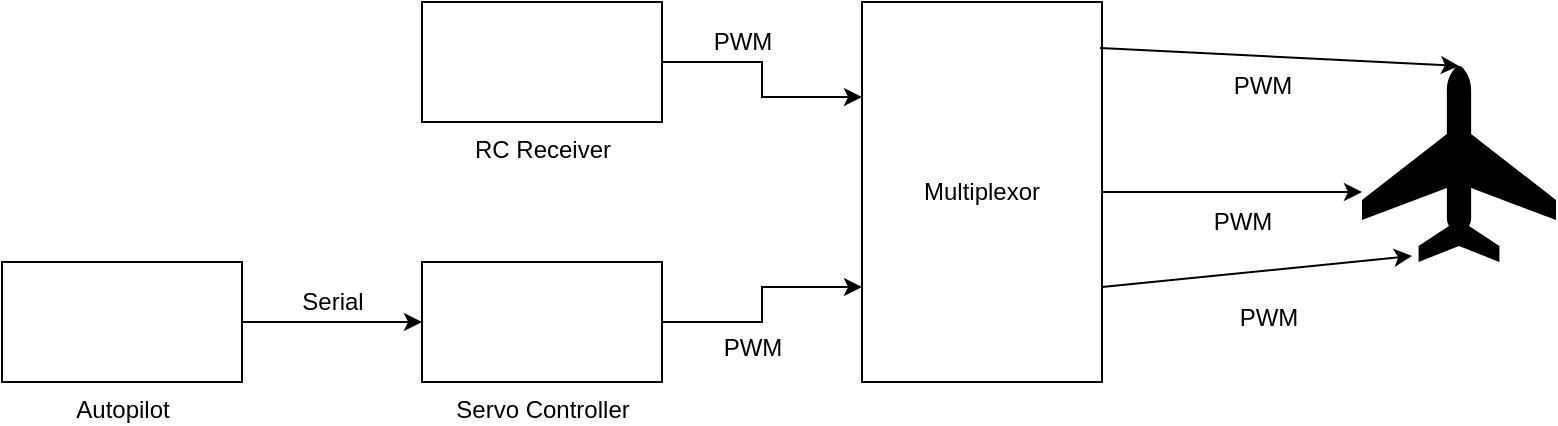 <mxfile version="12.9.9" type="device"><diagram id="9DncOtHf1qwoYbGQ3gDs" name="Page-1"><mxGraphModel dx="1952" dy="1000" grid="1" gridSize="10" guides="1" tooltips="1" connect="1" arrows="1" fold="1" page="1" pageScale="1" pageWidth="850" pageHeight="1100" math="0" shadow="0"><root><mxCell id="0"/><mxCell id="1" parent="0"/><mxCell id="wEVjmJyuLqVJa4X5iUky-16" style="edgeStyle=orthogonalEdgeStyle;rounded=0;orthogonalLoop=1;jettySize=auto;html=1;entryX=0;entryY=0.25;entryDx=0;entryDy=0;" parent="1" source="wEVjmJyuLqVJa4X5iUky-1" target="wEVjmJyuLqVJa4X5iUky-11" edge="1"><mxGeometry relative="1" as="geometry"/></mxCell><mxCell id="wEVjmJyuLqVJa4X5iUky-17" value="PWM" style="text;html=1;align=center;verticalAlign=middle;resizable=0;points=[];" parent="wEVjmJyuLqVJa4X5iUky-16" vertex="1" connectable="0"><mxGeometry x="-0.234" y="3" relative="1" as="geometry"><mxPoint x="-5" y="-7" as="offset"/></mxGeometry></mxCell><mxCell id="wEVjmJyuLqVJa4X5iUky-1" value="RC Receiver" style="verticalLabelPosition=bottom;verticalAlign=top;html=1;shape=mxgraph.basic.rect;fillColor2=none;strokeWidth=1;size=20;indent=5;" parent="1" vertex="1"><mxGeometry x="120" y="310" width="120" height="60" as="geometry"/></mxCell><mxCell id="wEVjmJyuLqVJa4X5iUky-15" style="edgeStyle=orthogonalEdgeStyle;rounded=0;orthogonalLoop=1;jettySize=auto;html=1;entryX=0;entryY=0.75;entryDx=0;entryDy=0;" parent="1" source="wEVjmJyuLqVJa4X5iUky-8" target="wEVjmJyuLqVJa4X5iUky-11" edge="1"><mxGeometry relative="1" as="geometry"/></mxCell><mxCell id="wEVjmJyuLqVJa4X5iUky-8" value="Servo Controller" style="verticalLabelPosition=bottom;verticalAlign=top;html=1;shape=mxgraph.basic.rect;fillColor2=none;strokeWidth=1;size=20;indent=5;" parent="1" vertex="1"><mxGeometry x="120" y="440" width="120" height="60" as="geometry"/></mxCell><mxCell id="wEVjmJyuLqVJa4X5iUky-11" value="Multiplexor" style="rounded=0;whiteSpace=wrap;html=1;" parent="1" vertex="1"><mxGeometry x="340" y="310" width="120" height="190" as="geometry"/></mxCell><mxCell id="wEVjmJyuLqVJa4X5iUky-18" value="PWM" style="text;html=1;align=center;verticalAlign=middle;resizable=0;points=[];" parent="1" vertex="1" connectable="0"><mxGeometry x="280" y="490" as="geometry"><mxPoint x="5" y="-7" as="offset"/></mxGeometry></mxCell><mxCell id="wEVjmJyuLqVJa4X5iUky-20" value="" style="shape=mxgraph.signs.transportation.airplane_3;html=1;pointerEvents=1;fillColor=#000000;strokeColor=none;verticalLabelPosition=bottom;verticalAlign=top;align=center;" parent="1" vertex="1"><mxGeometry x="590" y="342" width="97" height="98" as="geometry"/></mxCell><mxCell id="wEVjmJyuLqVJa4X5iUky-21" value="" style="endArrow=classic;html=1;entryX=0.258;entryY=0.969;entryDx=0;entryDy=0;entryPerimeter=0;exitX=1;exitY=0.75;exitDx=0;exitDy=0;" parent="1" source="wEVjmJyuLqVJa4X5iUky-11" target="wEVjmJyuLqVJa4X5iUky-20" edge="1"><mxGeometry width="50" height="50" relative="1" as="geometry"><mxPoint x="400" y="530" as="sourcePoint"/><mxPoint x="450" y="480" as="targetPoint"/></mxGeometry></mxCell><mxCell id="wEVjmJyuLqVJa4X5iUky-22" value="PWM" style="text;html=1;align=center;verticalAlign=middle;resizable=0;points=[];autosize=1;" parent="1" vertex="1"><mxGeometry x="523" y="458" width="40" height="20" as="geometry"/></mxCell><mxCell id="wEVjmJyuLqVJa4X5iUky-23" value="" style="endArrow=classic;html=1;exitX=0.992;exitY=0.121;exitDx=0;exitDy=0;exitPerimeter=0;entryX=0.5;entryY=0;entryDx=0;entryDy=0;entryPerimeter=0;" parent="1" source="wEVjmJyuLqVJa4X5iUky-11" target="wEVjmJyuLqVJa4X5iUky-20" edge="1"><mxGeometry width="50" height="50" relative="1" as="geometry"><mxPoint x="465.49" y="370" as="sourcePoint"/><mxPoint x="620.516" y="354.462" as="targetPoint"/></mxGeometry></mxCell><mxCell id="wEVjmJyuLqVJa4X5iUky-24" value="" style="endArrow=classic;html=1;exitX=1;exitY=0.5;exitDx=0;exitDy=0;entryX=0;entryY=0.643;entryDx=0;entryDy=0;entryPerimeter=0;" parent="1" source="wEVjmJyuLqVJa4X5iUky-11" target="wEVjmJyuLqVJa4X5iUky-20" edge="1"><mxGeometry width="50" height="50" relative="1" as="geometry"><mxPoint x="469.04" y="342.99" as="sourcePoint"/><mxPoint x="676.048" y="420.992" as="targetPoint"/></mxGeometry></mxCell><mxCell id="wEVjmJyuLqVJa4X5iUky-25" value="PWM" style="text;html=1;align=center;verticalAlign=middle;resizable=0;points=[];autosize=1;" parent="1" vertex="1"><mxGeometry x="510" y="410" width="40" height="20" as="geometry"/></mxCell><mxCell id="wEVjmJyuLqVJa4X5iUky-26" value="PWM" style="text;html=1;align=center;verticalAlign=middle;resizable=0;points=[];autosize=1;" parent="1" vertex="1"><mxGeometry x="520" y="342" width="40" height="20" as="geometry"/></mxCell><mxCell id="oCKb57dj_R5N4rO-Ylkd-6" value="" style="edgeStyle=orthogonalEdgeStyle;rounded=0;orthogonalLoop=1;jettySize=auto;html=1;" edge="1" parent="1" source="oCKb57dj_R5N4rO-Ylkd-1" target="wEVjmJyuLqVJa4X5iUky-8"><mxGeometry relative="1" as="geometry"/></mxCell><mxCell id="oCKb57dj_R5N4rO-Ylkd-1" value="Autopilot" style="verticalLabelPosition=bottom;verticalAlign=top;html=1;shape=mxgraph.basic.rect;fillColor2=none;strokeWidth=1;size=20;indent=5;" vertex="1" parent="1"><mxGeometry x="-90" y="440" width="120" height="60" as="geometry"/></mxCell><mxCell id="oCKb57dj_R5N4rO-Ylkd-7" value="Serial" style="text;html=1;align=center;verticalAlign=middle;resizable=0;points=[];autosize=1;" vertex="1" parent="1"><mxGeometry x="50" y="450" width="50" height="20" as="geometry"/></mxCell></root></mxGraphModel></diagram></mxfile>